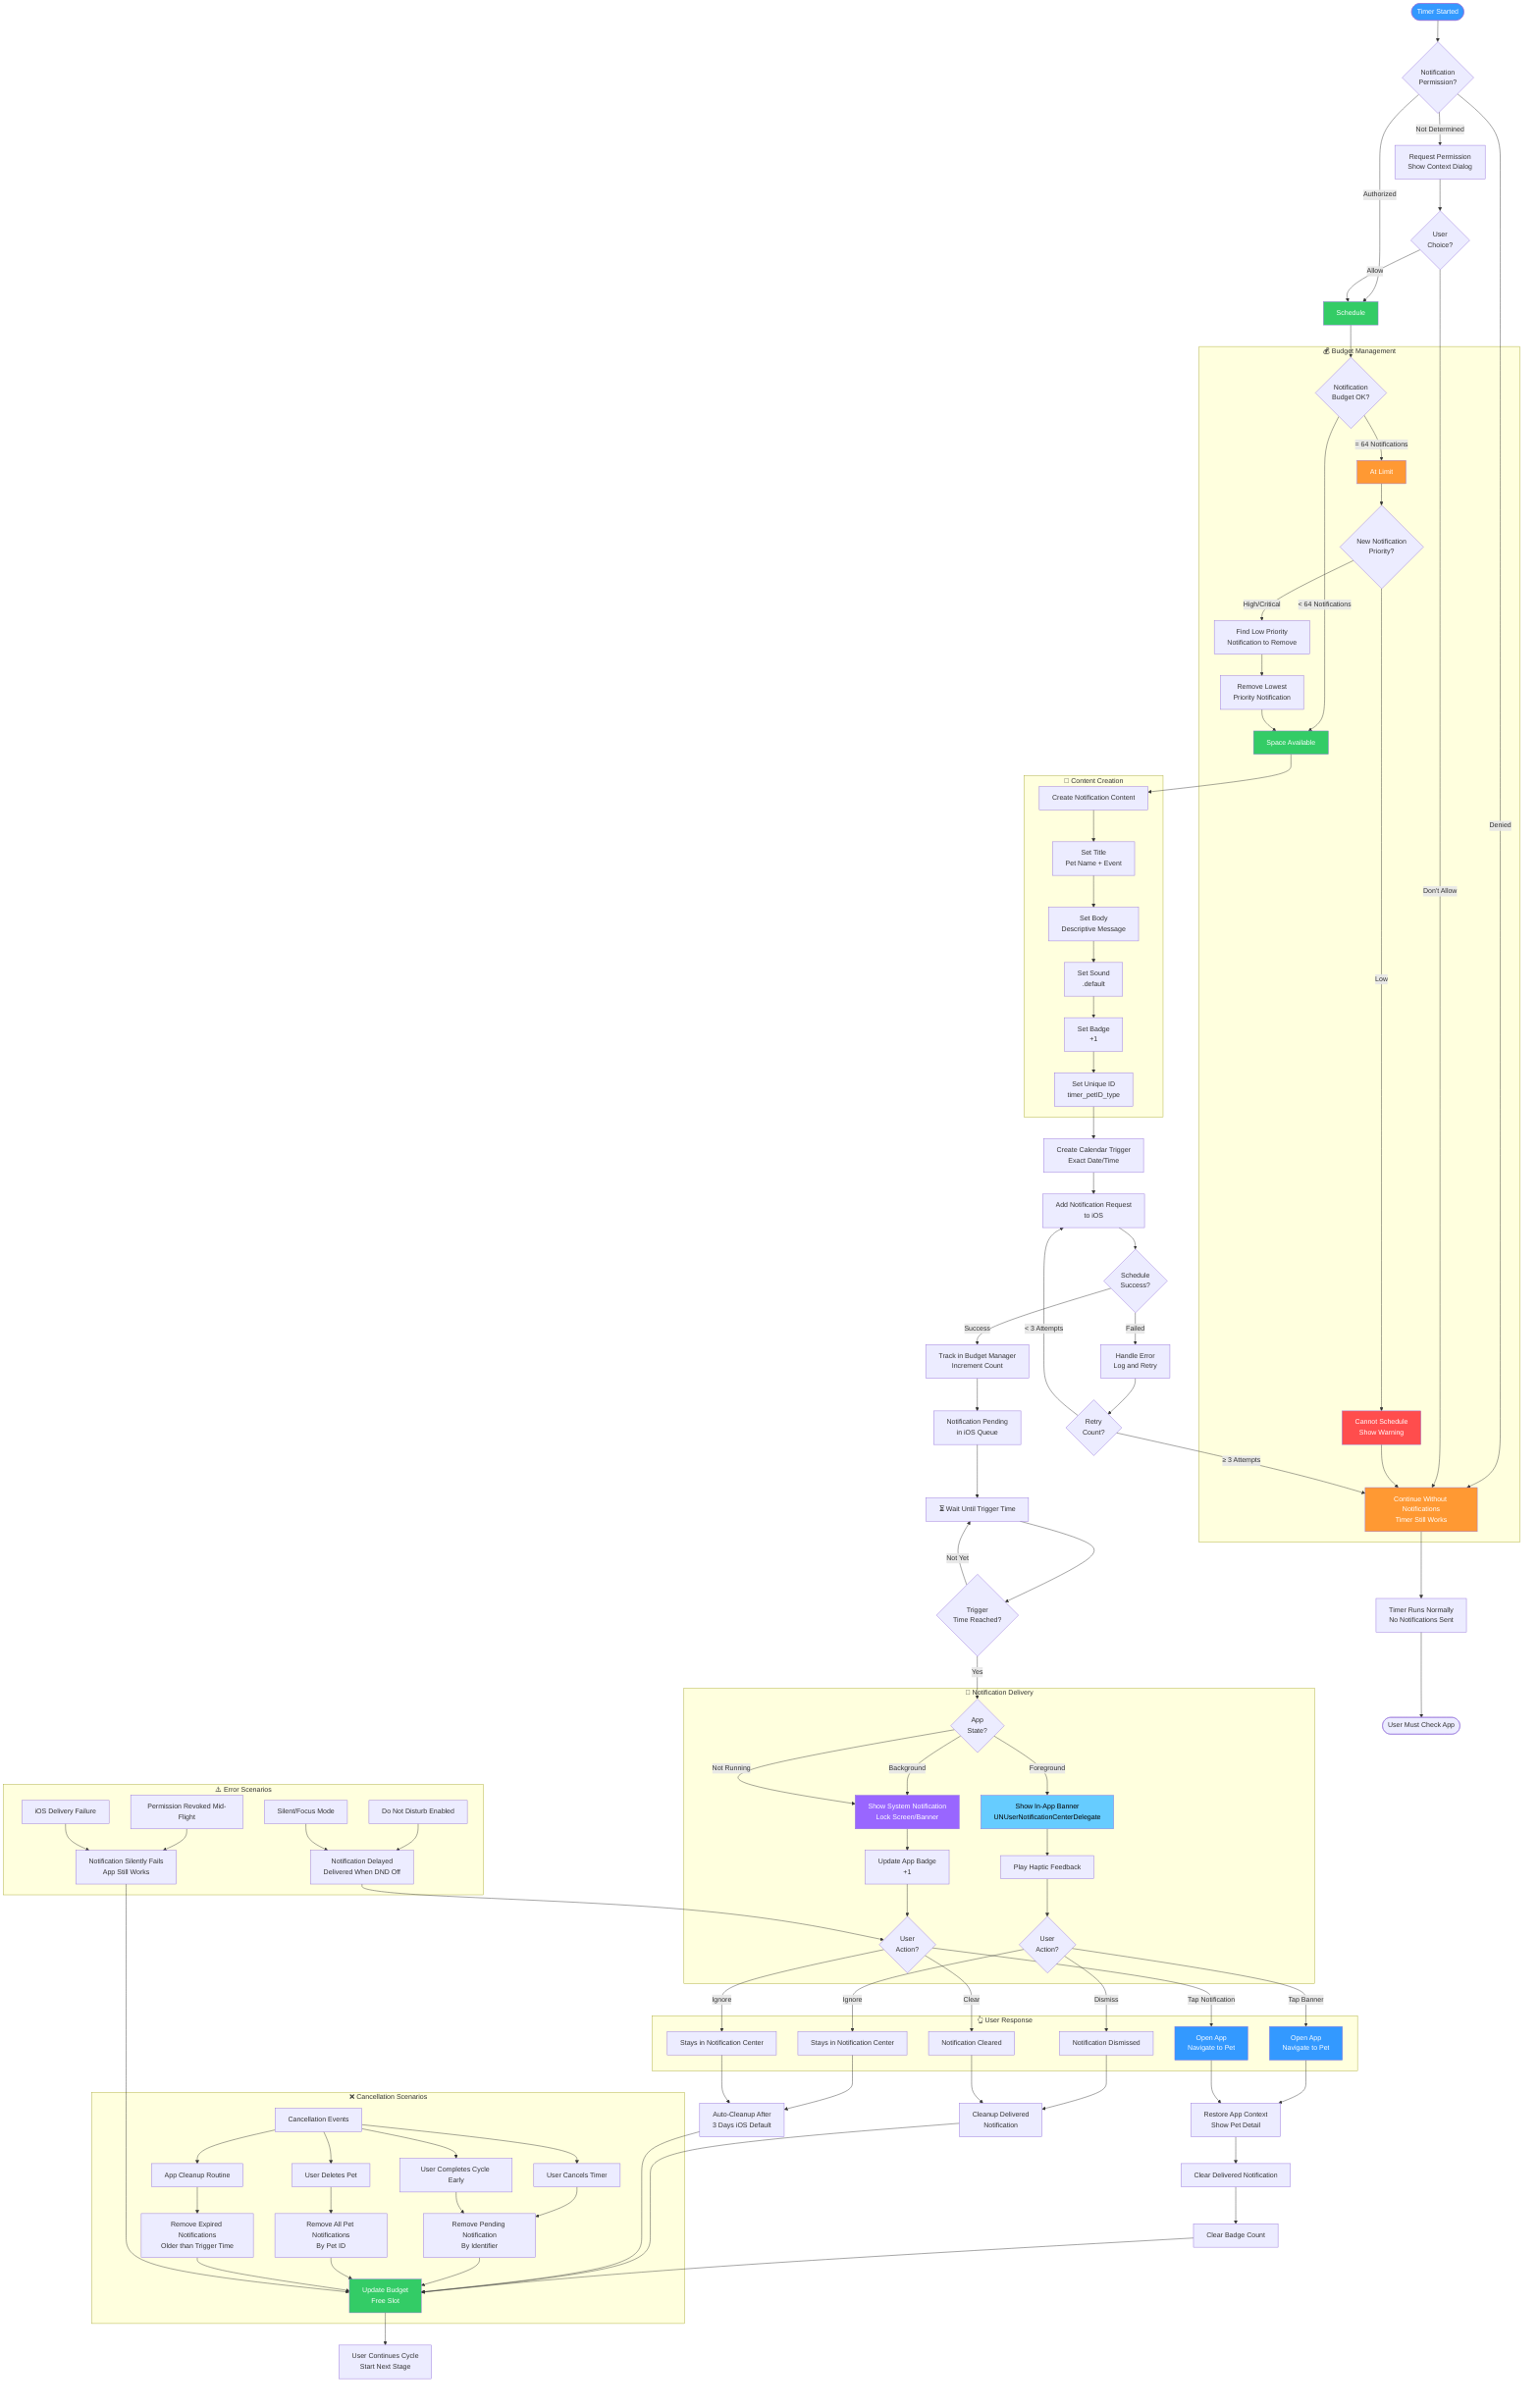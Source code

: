 graph TD
    Start([Timer Started]) --> CheckPerm{Notification<br/>Permission?}
    
    CheckPerm -->|Denied| NoNotif[Continue Without Notifications<br/>Timer Still Works]
    CheckPerm -->|Not Determined| RequestPerm[Request Permission<br/>Show Context Dialog]
    CheckPerm -->|Authorized| Schedule
    
    RequestPerm --> UserDecides{User<br/>Choice?}
    UserDecides -->|Allow| Schedule
    UserDecides -->|Don't Allow| NoNotif
    
    NoNotif --> TimerOnly[Timer Runs Normally<br/>No Notifications Sent]
    TimerOnly --> End1([User Must Check App])
    
    Schedule --> CheckBudget{Notification<br/>Budget OK?}
    
    subgraph BudgetCheck["💰 Budget Management"]
        CheckBudget -->|< 64 Notifications| HasSpace[Space Available]
        CheckBudget -->|= 64 Notifications| AtLimit[At Limit]
        
        AtLimit --> Prioritize{New Notification<br/>Priority?}
        Prioritize -->|High/Critical| Evict[Find Low Priority<br/>Notification to Remove]
        Prioritize -->|Low| Fail[Cannot Schedule<br/>Show Warning]
        
        Evict --> RemoveLow[Remove Lowest<br/>Priority Notification]
        RemoveLow --> HasSpace
        
        Fail --> NoNotif
    end
    
    HasSpace --> CreateContent[Create Notification Content]
    
    subgraph ContentCreation["📝 Content Creation"]
        CreateContent --> SetTitle[Set Title<br/>Pet Name + Event]
        SetTitle --> SetBody[Set Body<br/>Descriptive Message]
        SetBody --> SetSound[Set Sound<br/>.default]
        SetSound --> SetBadge[Set Badge<br/>+1]
        SetBadge --> SetID[Set Unique ID<br/>timer_petID_type]
    end
    
    SetID --> CreateTrigger[Create Calendar Trigger<br/>Exact Date/Time]
    
    CreateTrigger --> AddRequest[Add Notification Request<br/>to iOS]
    
    AddRequest --> ScheduleSuccess{Schedule<br/>Success?}
    
    ScheduleSuccess -->|Success| Track[Track in Budget Manager<br/>Increment Count]
    ScheduleSuccess -->|Failed| HandleError[Handle Error<br/>Log and Retry]
    
    HandleError --> RetryCount{Retry<br/>Count?}
    RetryCount -->|< 3 Attempts| AddRequest
    RetryCount -->|≥ 3 Attempts| NoNotif
    
    Track --> Pending[Notification Pending<br/>in iOS Queue]
    
    Pending --> Wait[⏳ Wait Until Trigger Time]
    
    Wait --> TriggerTime{Trigger<br/>Time Reached?}
    
    TriggerTime -->|Not Yet| Wait
    TriggerTime -->|Yes| AppState{App<br/>State?}
    
    subgraph Delivery["📱 Notification Delivery"]
        AppState -->|Foreground| ShowBanner[Show In-App Banner<br/>UNUserNotificationCenterDelegate]
        AppState -->|Background| ShowNotif[Show System Notification<br/>Lock Screen/Banner]
        AppState -->|Not Running| ShowNotif
        
        ShowBanner --> Haptic[Play Haptic Feedback]
        ShowNotif --> Badge[Update App Badge<br/>+1]
        
        Haptic --> UserAction1
        Badge --> UserAction2
    end
    
    subgraph UserResponse["👆 User Response"]
        UserAction1{User<br/>Action?}
        UserAction2{User<br/>Action?}
        
        UserAction1 -->|Tap Banner| OpenApp1[Open App<br/>Navigate to Pet]
        UserAction1 -->|Dismiss| Dismissed1[Notification Dismissed]
        UserAction1 -->|Ignore| Stays1[Stays in Notification Center]
        
        UserAction2 -->|Tap Notification| OpenApp2[Open App<br/>Navigate to Pet]
        UserAction2 -->|Clear| Dismissed2[Notification Cleared]
        UserAction2 -->|Ignore| Stays2[Stays in Notification Center]
    end
    
    OpenApp1 --> RestoreContext[Restore App Context<br/>Show Pet Detail]
    OpenApp2 --> RestoreContext
    
    RestoreContext --> ClearNotif[Clear Delivered Notification]
    ClearNotif --> ClearBadge[Clear Badge Count]
    ClearBadge --> UpdateBudget[Update Budget<br/>Free Slot]
    UpdateBudget --> NextAction[User Continues Cycle<br/>Start Next Stage]
    
    Dismissed1 --> Cleanup1[Cleanup Delivered<br/>Notification]
    Dismissed2 --> Cleanup1
    Stays1 --> Cleanup2[Auto-Cleanup After<br/>3 Days iOS Default]
    Stays2 --> Cleanup2
    
    Cleanup1 --> UpdateBudget
    Cleanup2 --> UpdateBudget
    
    subgraph Cancellation["❌ Cancellation Scenarios"]
        CancelEvents[Cancellation Events]
        CancelEvents --> C1[User Cancels Timer]
        CancelEvents --> C2[User Deletes Pet]
        CancelEvents --> C3[User Completes Cycle Early]
        CancelEvents --> C4[App Cleanup Routine]
        
        C1 --> Remove[Remove Pending Notification<br/>By Identifier]
        C2 --> RemoveAll[Remove All Pet Notifications<br/>By Pet ID]
        C3 --> Remove
        C4 --> RemoveExpired[Remove Expired Notifications<br/>Older than Trigger Time]
        
        Remove --> UpdateBudget
        RemoveAll --> UpdateBudget
        RemoveExpired --> UpdateBudget
    end
    
    subgraph ErrorScenarios["⚠️ Error Scenarios"]
        E1[Permission Revoked Mid-Flight]
        E2[iOS Delivery Failure]
        E3[Do Not Disturb Enabled]
        E4[Silent/Focus Mode]
        
        E1 --> Silent[Notification Silently Fails<br/>App Still Works]
        E2 --> Silent
        E3 --> Delayed[Notification Delayed<br/>Delivered When DND Off]
        E4 --> Delayed
        
        Silent --> UpdateBudget
        Delayed --> UserAction2
    end
    
    style Start fill:#3399FF,color:#fff
    style Schedule fill:#33CC66,color:#fff
    style HasSpace fill:#33CC66,color:#fff
    style AtLimit fill:#FF9933,color:#fff
    style Fail fill:#FF4D4D,color:#fff
    style NoNotif fill:#FF9933,color:#fff
    style ShowNotif fill:#9966FF,color:#fff
    style ShowBanner fill:#66CCFF,color:#000
    style OpenApp1 fill:#3399FF,color:#fff
    style OpenApp2 fill:#3399FF,color:#fff
    style UpdateBudget fill:#33CC66,color:#fff